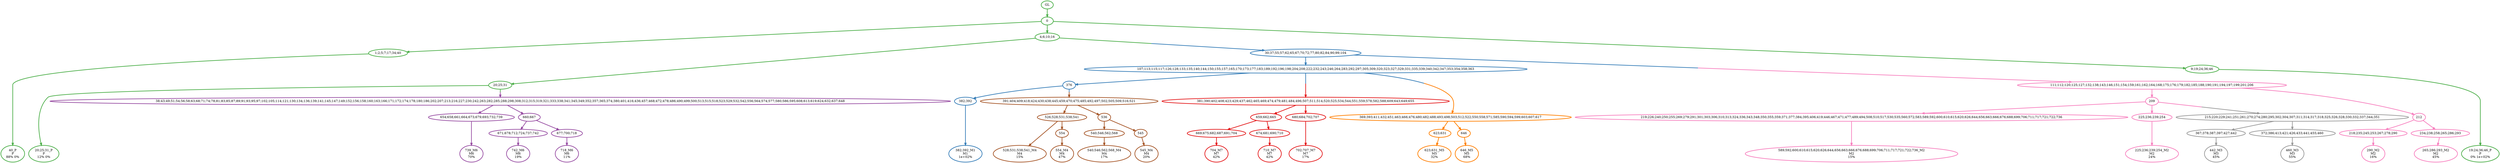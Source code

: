 digraph T {
	{
		rank=same
		57 [penwidth=3,colorscheme=set19,color=3,label="40_P\nP\n88% 0%"]
		54 [penwidth=3,colorscheme=set19,color=3,label="20;25;31_P\nP\n12% 0%"]
		52 [penwidth=3,colorscheme=set19,color=3,label="19;24;36;46_P\nP\n0% 1e+02%"]
		48 [penwidth=3,colorscheme=set19,color=2,label="382;392_M1\nM1\n1e+02%"]
		45 [penwidth=3,colorscheme=set19,color=8,label="589;592;600;610;615;620;626;644;656;663;666;676;688;699;706;711;717;721;722;736_M2\nM2\n15%"]
		43 [penwidth=3,colorscheme=set19,color=8,label="225;236;239;254_M2\nM2\n24%"]
		40 [penwidth=3,colorscheme=set19,color=8,label="290_M2\nM2\n16%"]
		38 [penwidth=3,colorscheme=set19,color=8,label="265;286;293_M2\nM2\n45%"]
		36 [penwidth=3,colorscheme=set19,color=9,label="442_M3\nM3\n45%"]
		34 [penwidth=3,colorscheme=set19,color=9,label="460_M3\nM3\n55%"]
		32 [penwidth=3,colorscheme=set19,color=7,label="528;531;538;541_M4\nM4\n15%"]
		30 [penwidth=3,colorscheme=set19,color=7,label="554_M4\nM4\n47%"]
		27 [penwidth=3,colorscheme=set19,color=7,label="540;546;562;568_M4\nM4\n17%"]
		25 [penwidth=3,colorscheme=set19,color=7,label="545_M4\nM4\n20%"]
		23 [penwidth=3,colorscheme=set19,color=5,label="623;631_M5\nM5\n32%"]
		21 [penwidth=3,colorscheme=set19,color=5,label="646_M5\nM5\n68%"]
		19 [penwidth=3,colorscheme=set19,color=4,label="739_M6\nM6\n70%"]
		16 [penwidth=3,colorscheme=set19,color=4,label="742_M6\nM6\n19%"]
		14 [penwidth=3,colorscheme=set19,color=4,label="718_M6\nM6\n11%"]
		11 [penwidth=3,colorscheme=set19,color=1,label="704_M7\nM7\n42%"]
		9 [penwidth=3,colorscheme=set19,color=1,label="710_M7\nM7\n42%"]
		7 [penwidth=3,colorscheme=set19,color=1,label="702;707_M7\nM7\n17%"]
	}
	60 [penwidth=3,colorscheme=set19,color=3,label="GL"]
	59 [penwidth=3,colorscheme=set19,color=3,label="0"]
	58 [penwidth=3,colorscheme=set19,color=3,label="1;2;5;7;17;34;40"]
	56 [penwidth=3,colorscheme=set19,color=3,label="4;6;10;16"]
	55 [penwidth=3,colorscheme=set19,color=3,label="20;25;31"]
	53 [penwidth=3,colorscheme=set19,color=3,label="9;19;24;36;46"]
	51 [penwidth=3,colorscheme=set19,color=2,label="107;113;115;117;126;128;133;135;140;144;150;155;157;165;170;173;177;183;189;192;196;198;204;208;222;232;243;246;264;283;292;297;305;309;320;323;327;329;331;335;339;340;342;347;353;354;358;363"]
	50 [penwidth=3,colorscheme=set19,color=2,label="376"]
	49 [penwidth=3,colorscheme=set19,color=2,label="382;392"]
	47 [penwidth=3,colorscheme=set19,color=8,label="209"]
	46 [penwidth=3,colorscheme=set19,color=8,label="219;226;240;250;255;269;279;291;301;303;306;310;313;324;336;343;348;350;355;359;371;377;384;395;406;419;446;467;471;477;489;494;508;510;517;530;535;560;572;583;589;592;600;610;615;620;626;644;656;663;666;676;688;699;706;711;717;721;722;736"]
	44 [penwidth=3,colorscheme=set19,color=8,label="225;236;239;254"]
	42 [penwidth=3,colorscheme=set19,color=8,label="212"]
	41 [penwidth=3,colorscheme=set19,color=8,label="218;235;245;253;267;278;290"]
	39 [penwidth=3,colorscheme=set19,color=8,label="234;238;258;265;286;293"]
	37 [penwidth=3,colorscheme=set19,color=9,label="367;378;387;397;427;442"]
	35 [penwidth=3,colorscheme=set19,color=9,label="372;386;413;421;426;433;441;455;460"]
	33 [penwidth=3,colorscheme=set19,color=7,label="526;528;531;538;541"]
	31 [penwidth=3,colorscheme=set19,color=7,label="554"]
	29 [penwidth=3,colorscheme=set19,color=7,label="536"]
	28 [penwidth=3,colorscheme=set19,color=7,label="540;546;562;568"]
	26 [penwidth=3,colorscheme=set19,color=7,label="545"]
	24 [penwidth=3,colorscheme=set19,color=5,label="623;631"]
	22 [penwidth=3,colorscheme=set19,color=5,label="646"]
	20 [penwidth=3,colorscheme=set19,color=4,label="654;658;661;664;673;679;693;732;739"]
	18 [penwidth=3,colorscheme=set19,color=4,label="660;667"]
	17 [penwidth=3,colorscheme=set19,color=4,label="671;678;712;724;737;742"]
	15 [penwidth=3,colorscheme=set19,color=4,label="677;700;718"]
	13 [penwidth=3,colorscheme=set19,color=1,label="659;662;665"]
	12 [penwidth=3,colorscheme=set19,color=1,label="669;675;682;687;691;704"]
	10 [penwidth=3,colorscheme=set19,color=1,label="674;681;690;710"]
	8 [penwidth=3,colorscheme=set19,color=1,label="680;684;702;707"]
	6 [penwidth=3,colorscheme=set19,color=9,label="215;220;229;241;251;261;270;274;280;295;302;304;307;311;314;317;318;325;326;328;330;332;337;344;351"]
	5 [penwidth=3,colorscheme=set19,color=1,label="381;390;402;408;423;429;437;462;465;469;474;479;481;484;496;507;511;514;520;525;534;544;551;559;578;582;588;609;643;649;655"]
	4 [penwidth=3,colorscheme=set19,color=5,label="369;393;411;432;451;463;466;476;480;482;488;493;498;503;512;522;550;558;571;585;590;594;599;603;607;617"]
	3 [penwidth=3,colorscheme=set19,color=7,label="391;404;409;418;424;430;438;445;459;470;475;485;492;497;502;505;509;516;521"]
	2 [penwidth=3,colorscheme=set19,color=8,label="111;112;120;125;127;132;138;143;146;151;154;159;161;162;164;168;175;176;179;182;185;188;190;191;194;197;199;201;206"]
	1 [penwidth=3,colorscheme=set19,color=4,label="38;43;49;51;54;56;58;63;68;71;74;78;81;83;85;87;89;91;93;95;97;102;105;114;121;130;134;136;139;141;145;147;149;152;156;158;160;163;166;171;172;174;178;180;186;202;207;213;216;227;230;242;263;282;285;288;298;308;312;315;319;321;333;338;341;345;349;352;357;365;374;380;401;416;436;457;468;472;478;486;490;499;500;513;515;518;523;529;532;542;556;564;574;577;580;586;595;608;613;619;624;632;637;648"]
	0 [penwidth=3,colorscheme=set19,color=2,label="30;37;55;57;62;65;67;70;72;77;80;82;84;90;99;104"]
	60 -> 59 [penwidth=3,colorscheme=set19,color=3]
	59 -> 53 [penwidth=3,colorscheme=set19,color=3]
	59 -> 56 [penwidth=3,colorscheme=set19,color=3]
	59 -> 58 [penwidth=3,colorscheme=set19,color=3]
	58 -> 57 [penwidth=3,colorscheme=set19,color=3]
	56 -> 55 [penwidth=3,colorscheme=set19,color=3]
	56 -> 0 [penwidth=3,colorscheme=set19,color="3;0.5:2"]
	55 -> 54 [penwidth=3,colorscheme=set19,color=3]
	55 -> 1 [penwidth=3,colorscheme=set19,color="3;0.5:4"]
	53 -> 52 [penwidth=3,colorscheme=set19,color=3]
	51 -> 50 [penwidth=3,colorscheme=set19,color=2]
	51 -> 5 [penwidth=3,colorscheme=set19,color="2;0.5:1"]
	51 -> 4 [penwidth=3,colorscheme=set19,color="2;0.5:5"]
	50 -> 49 [penwidth=3,colorscheme=set19,color=2]
	50 -> 3 [penwidth=3,colorscheme=set19,color="2;0.5:7"]
	49 -> 48 [penwidth=3,colorscheme=set19,color=2]
	47 -> 44 [penwidth=3,colorscheme=set19,color=8]
	47 -> 46 [penwidth=3,colorscheme=set19,color=8]
	47 -> 6 [penwidth=3,colorscheme=set19,color="8;0.5:9"]
	46 -> 45 [penwidth=3,colorscheme=set19,color=8]
	44 -> 43 [penwidth=3,colorscheme=set19,color=8]
	42 -> 39 [penwidth=3,colorscheme=set19,color=8]
	42 -> 41 [penwidth=3,colorscheme=set19,color=8]
	41 -> 40 [penwidth=3,colorscheme=set19,color=8]
	39 -> 38 [penwidth=3,colorscheme=set19,color=8]
	37 -> 36 [penwidth=3,colorscheme=set19,color=9]
	35 -> 34 [penwidth=3,colorscheme=set19,color=9]
	33 -> 32 [penwidth=3,colorscheme=set19,color=7]
	33 -> 31 [penwidth=3,colorscheme=set19,color=7]
	31 -> 30 [penwidth=3,colorscheme=set19,color=7]
	29 -> 28 [penwidth=3,colorscheme=set19,color=7]
	29 -> 26 [penwidth=3,colorscheme=set19,color=7]
	28 -> 27 [penwidth=3,colorscheme=set19,color=7]
	26 -> 25 [penwidth=3,colorscheme=set19,color=7]
	24 -> 23 [penwidth=3,colorscheme=set19,color=5]
	22 -> 21 [penwidth=3,colorscheme=set19,color=5]
	20 -> 19 [penwidth=3,colorscheme=set19,color=4]
	18 -> 15 [penwidth=3,colorscheme=set19,color=4]
	18 -> 17 [penwidth=3,colorscheme=set19,color=4]
	17 -> 16 [penwidth=3,colorscheme=set19,color=4]
	15 -> 14 [penwidth=3,colorscheme=set19,color=4]
	13 -> 10 [penwidth=3,colorscheme=set19,color=1]
	13 -> 12 [penwidth=3,colorscheme=set19,color=1]
	12 -> 11 [penwidth=3,colorscheme=set19,color=1]
	10 -> 9 [penwidth=3,colorscheme=set19,color=1]
	8 -> 7 [penwidth=3,colorscheme=set19,color=1]
	6 -> 37 [penwidth=3,colorscheme=set19,color=9]
	6 -> 35 [penwidth=3,colorscheme=set19,color=9]
	5 -> 13 [penwidth=3,colorscheme=set19,color=1]
	5 -> 8 [penwidth=3,colorscheme=set19,color=1]
	4 -> 24 [penwidth=3,colorscheme=set19,color=5]
	4 -> 22 [penwidth=3,colorscheme=set19,color=5]
	3 -> 33 [penwidth=3,colorscheme=set19,color=7]
	3 -> 29 [penwidth=3,colorscheme=set19,color=7]
	2 -> 47 [penwidth=3,colorscheme=set19,color=8]
	2 -> 42 [penwidth=3,colorscheme=set19,color=8]
	1 -> 20 [penwidth=3,colorscheme=set19,color=4]
	1 -> 18 [penwidth=3,colorscheme=set19,color=4]
	0 -> 51 [penwidth=3,colorscheme=set19,color=2]
	0 -> 2 [penwidth=3,colorscheme=set19,color="2;0.5:8"]
}
